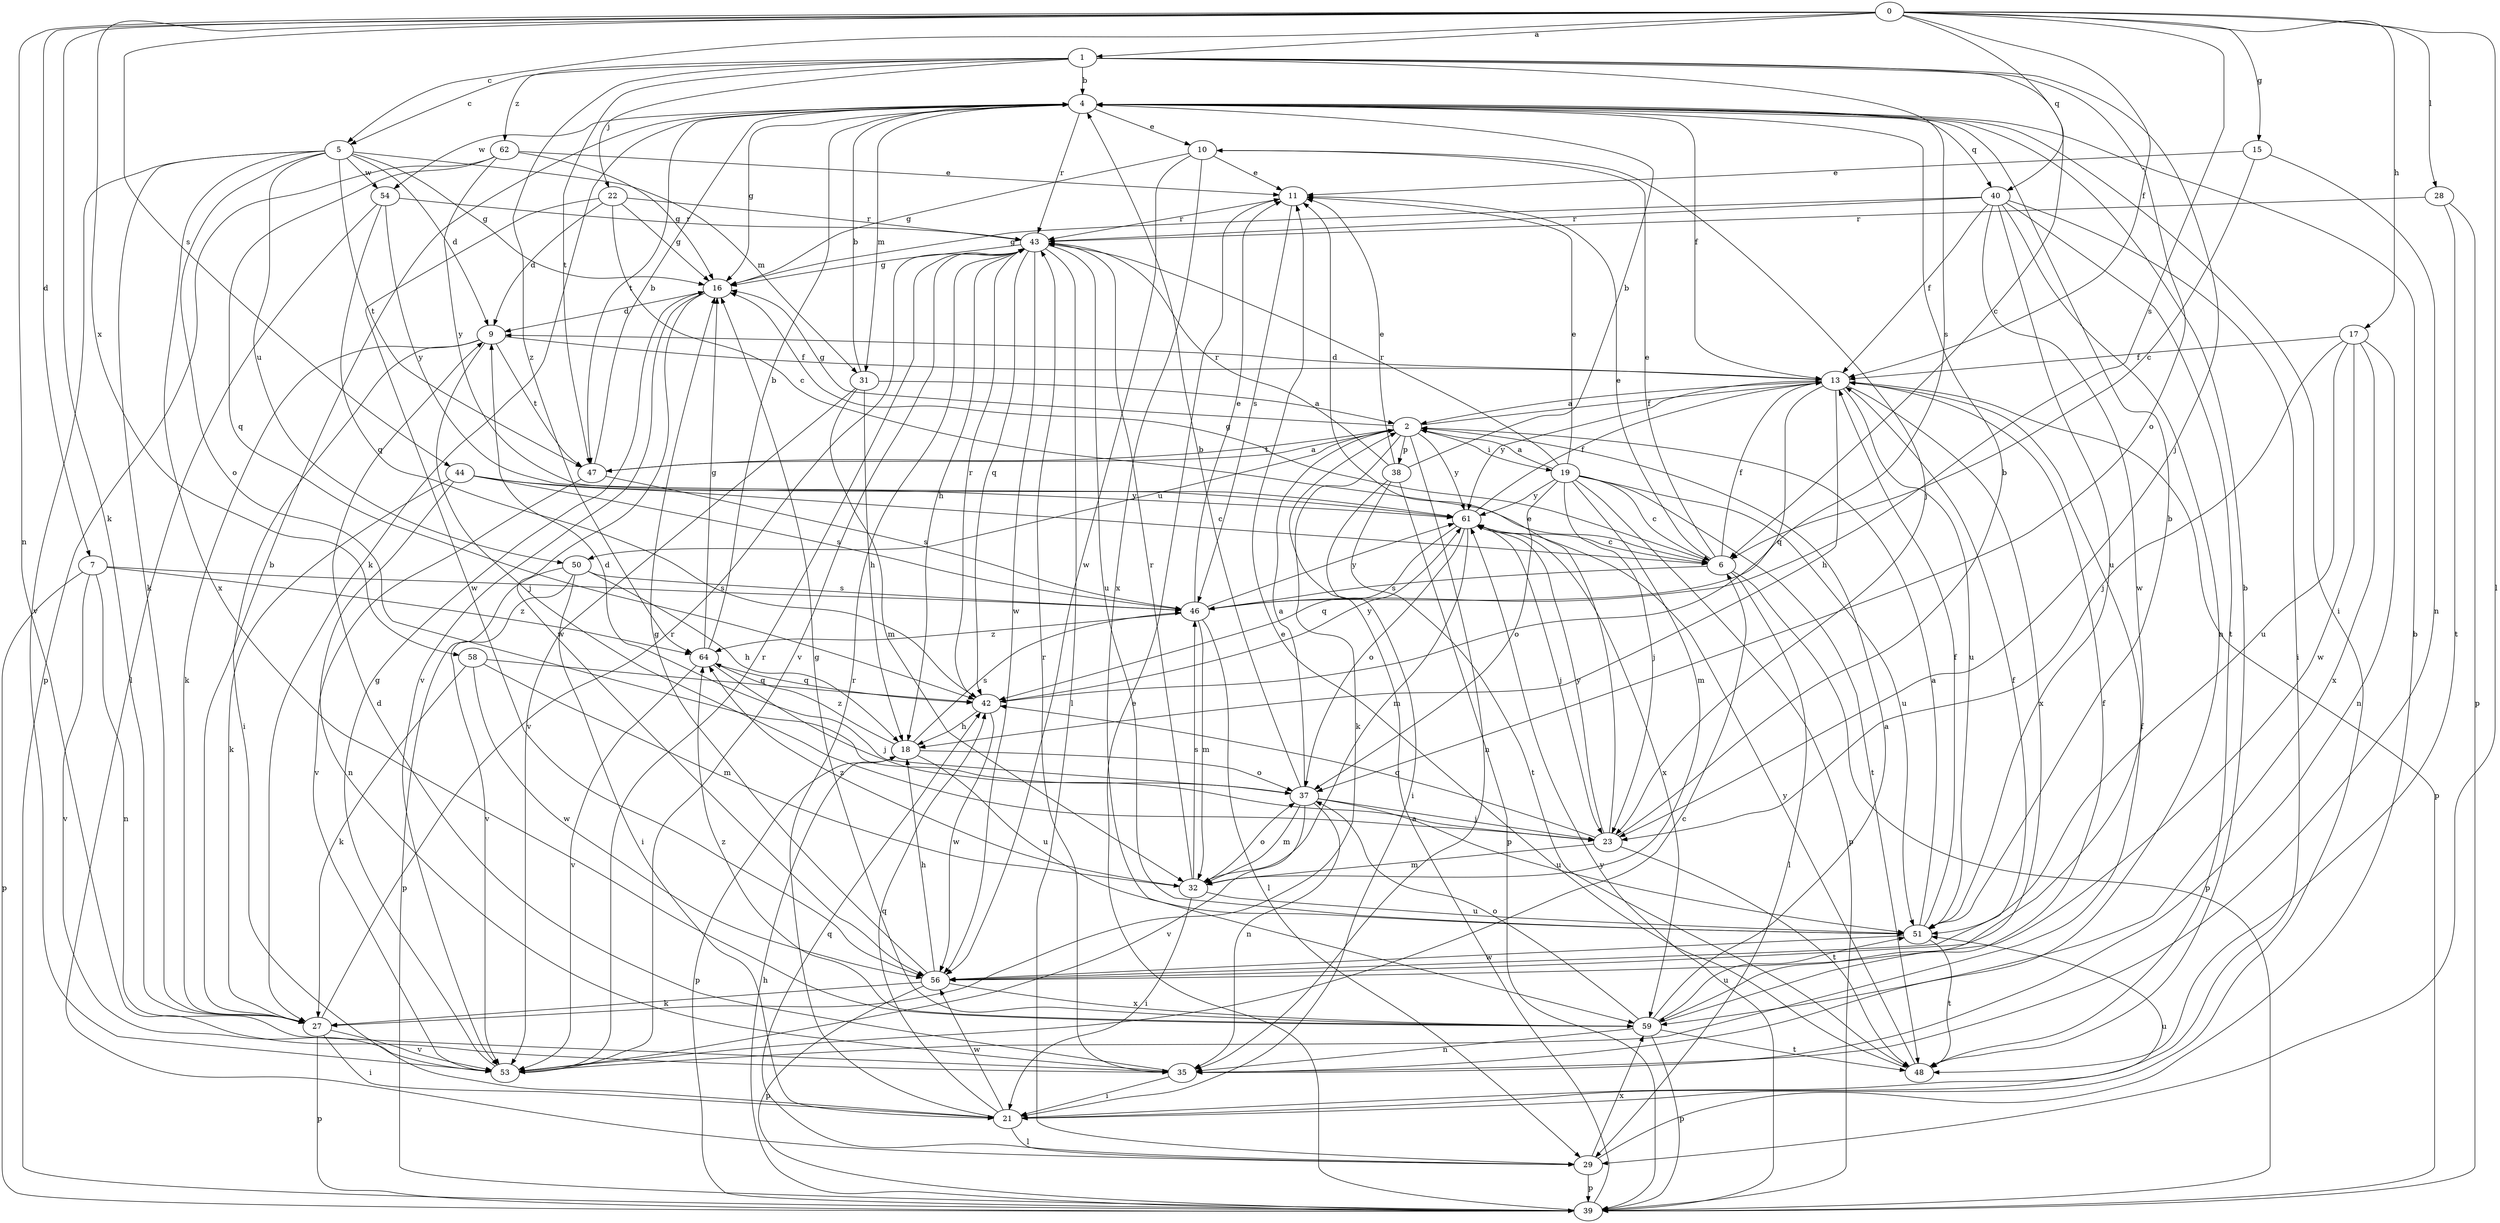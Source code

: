 strict digraph  {
0;
1;
2;
4;
5;
6;
7;
9;
10;
11;
13;
15;
16;
17;
18;
19;
21;
22;
23;
27;
28;
29;
31;
32;
35;
37;
38;
39;
40;
42;
43;
44;
46;
47;
48;
50;
51;
53;
54;
56;
58;
59;
61;
62;
64;
0 -> 1  [label=a];
0 -> 5  [label=c];
0 -> 7  [label=d];
0 -> 13  [label=f];
0 -> 15  [label=g];
0 -> 17  [label=h];
0 -> 27  [label=k];
0 -> 28  [label=l];
0 -> 29  [label=l];
0 -> 35  [label=n];
0 -> 40  [label=q];
0 -> 44  [label=s];
0 -> 46  [label=s];
0 -> 58  [label=x];
1 -> 4  [label=b];
1 -> 5  [label=c];
1 -> 6  [label=c];
1 -> 22  [label=j];
1 -> 23  [label=j];
1 -> 37  [label=o];
1 -> 46  [label=s];
1 -> 47  [label=t];
1 -> 62  [label=z];
1 -> 64  [label=z];
2 -> 13  [label=f];
2 -> 16  [label=g];
2 -> 19  [label=i];
2 -> 27  [label=k];
2 -> 35  [label=n];
2 -> 38  [label=p];
2 -> 47  [label=t];
2 -> 50  [label=u];
2 -> 61  [label=y];
4 -> 10  [label=e];
4 -> 13  [label=f];
4 -> 16  [label=g];
4 -> 21  [label=i];
4 -> 27  [label=k];
4 -> 31  [label=m];
4 -> 40  [label=q];
4 -> 43  [label=r];
4 -> 47  [label=t];
4 -> 54  [label=w];
5 -> 9  [label=d];
5 -> 16  [label=g];
5 -> 27  [label=k];
5 -> 31  [label=m];
5 -> 37  [label=o];
5 -> 47  [label=t];
5 -> 50  [label=u];
5 -> 53  [label=v];
5 -> 54  [label=w];
5 -> 59  [label=x];
6 -> 10  [label=e];
6 -> 11  [label=e];
6 -> 13  [label=f];
6 -> 16  [label=g];
6 -> 29  [label=l];
6 -> 39  [label=p];
6 -> 46  [label=s];
7 -> 35  [label=n];
7 -> 39  [label=p];
7 -> 46  [label=s];
7 -> 53  [label=v];
7 -> 64  [label=z];
9 -> 13  [label=f];
9 -> 21  [label=i];
9 -> 23  [label=j];
9 -> 27  [label=k];
9 -> 47  [label=t];
10 -> 11  [label=e];
10 -> 16  [label=g];
10 -> 23  [label=j];
10 -> 56  [label=w];
10 -> 59  [label=x];
11 -> 43  [label=r];
11 -> 46  [label=s];
13 -> 2  [label=a];
13 -> 9  [label=d];
13 -> 18  [label=h];
13 -> 39  [label=p];
13 -> 42  [label=q];
13 -> 51  [label=u];
13 -> 59  [label=x];
13 -> 61  [label=y];
15 -> 6  [label=c];
15 -> 11  [label=e];
15 -> 35  [label=n];
16 -> 9  [label=d];
16 -> 53  [label=v];
16 -> 56  [label=w];
17 -> 13  [label=f];
17 -> 23  [label=j];
17 -> 35  [label=n];
17 -> 51  [label=u];
17 -> 56  [label=w];
17 -> 59  [label=x];
18 -> 37  [label=o];
18 -> 39  [label=p];
18 -> 46  [label=s];
18 -> 51  [label=u];
18 -> 64  [label=z];
19 -> 2  [label=a];
19 -> 6  [label=c];
19 -> 11  [label=e];
19 -> 23  [label=j];
19 -> 32  [label=m];
19 -> 37  [label=o];
19 -> 39  [label=p];
19 -> 43  [label=r];
19 -> 48  [label=t];
19 -> 51  [label=u];
19 -> 61  [label=y];
21 -> 29  [label=l];
21 -> 42  [label=q];
21 -> 43  [label=r];
21 -> 51  [label=u];
21 -> 56  [label=w];
22 -> 6  [label=c];
22 -> 9  [label=d];
22 -> 16  [label=g];
22 -> 43  [label=r];
22 -> 56  [label=w];
23 -> 4  [label=b];
23 -> 11  [label=e];
23 -> 32  [label=m];
23 -> 42  [label=q];
23 -> 48  [label=t];
23 -> 61  [label=y];
27 -> 4  [label=b];
27 -> 21  [label=i];
27 -> 39  [label=p];
27 -> 43  [label=r];
27 -> 53  [label=v];
28 -> 39  [label=p];
28 -> 43  [label=r];
28 -> 48  [label=t];
29 -> 4  [label=b];
29 -> 39  [label=p];
29 -> 42  [label=q];
29 -> 59  [label=x];
31 -> 2  [label=a];
31 -> 4  [label=b];
31 -> 18  [label=h];
31 -> 32  [label=m];
31 -> 53  [label=v];
32 -> 21  [label=i];
32 -> 37  [label=o];
32 -> 43  [label=r];
32 -> 46  [label=s];
32 -> 51  [label=u];
32 -> 64  [label=z];
35 -> 9  [label=d];
35 -> 21  [label=i];
35 -> 43  [label=r];
37 -> 2  [label=a];
37 -> 4  [label=b];
37 -> 9  [label=d];
37 -> 23  [label=j];
37 -> 32  [label=m];
37 -> 35  [label=n];
37 -> 51  [label=u];
37 -> 53  [label=v];
38 -> 4  [label=b];
38 -> 11  [label=e];
38 -> 21  [label=i];
38 -> 39  [label=p];
38 -> 43  [label=r];
38 -> 48  [label=t];
39 -> 2  [label=a];
39 -> 11  [label=e];
39 -> 18  [label=h];
39 -> 61  [label=y];
40 -> 13  [label=f];
40 -> 16  [label=g];
40 -> 21  [label=i];
40 -> 35  [label=n];
40 -> 43  [label=r];
40 -> 48  [label=t];
40 -> 51  [label=u];
40 -> 56  [label=w];
42 -> 18  [label=h];
42 -> 43  [label=r];
42 -> 56  [label=w];
42 -> 61  [label=y];
43 -> 16  [label=g];
43 -> 18  [label=h];
43 -> 29  [label=l];
43 -> 42  [label=q];
43 -> 51  [label=u];
43 -> 53  [label=v];
43 -> 56  [label=w];
44 -> 6  [label=c];
44 -> 27  [label=k];
44 -> 35  [label=n];
44 -> 46  [label=s];
44 -> 61  [label=y];
46 -> 11  [label=e];
46 -> 29  [label=l];
46 -> 32  [label=m];
46 -> 61  [label=y];
46 -> 64  [label=z];
47 -> 2  [label=a];
47 -> 4  [label=b];
47 -> 46  [label=s];
47 -> 53  [label=v];
48 -> 4  [label=b];
48 -> 11  [label=e];
48 -> 61  [label=y];
50 -> 18  [label=h];
50 -> 21  [label=i];
50 -> 39  [label=p];
50 -> 46  [label=s];
50 -> 53  [label=v];
51 -> 2  [label=a];
51 -> 4  [label=b];
51 -> 13  [label=f];
51 -> 48  [label=t];
51 -> 56  [label=w];
53 -> 6  [label=c];
53 -> 13  [label=f];
53 -> 16  [label=g];
53 -> 43  [label=r];
54 -> 29  [label=l];
54 -> 42  [label=q];
54 -> 43  [label=r];
54 -> 61  [label=y];
56 -> 13  [label=f];
56 -> 16  [label=g];
56 -> 18  [label=h];
56 -> 27  [label=k];
56 -> 39  [label=p];
56 -> 59  [label=x];
58 -> 27  [label=k];
58 -> 32  [label=m];
58 -> 42  [label=q];
58 -> 56  [label=w];
59 -> 2  [label=a];
59 -> 13  [label=f];
59 -> 16  [label=g];
59 -> 35  [label=n];
59 -> 37  [label=o];
59 -> 39  [label=p];
59 -> 48  [label=t];
59 -> 51  [label=u];
59 -> 64  [label=z];
61 -> 6  [label=c];
61 -> 13  [label=f];
61 -> 23  [label=j];
61 -> 32  [label=m];
61 -> 37  [label=o];
61 -> 42  [label=q];
61 -> 59  [label=x];
62 -> 11  [label=e];
62 -> 16  [label=g];
62 -> 39  [label=p];
62 -> 42  [label=q];
62 -> 61  [label=y];
64 -> 4  [label=b];
64 -> 16  [label=g];
64 -> 23  [label=j];
64 -> 42  [label=q];
64 -> 53  [label=v];
}
